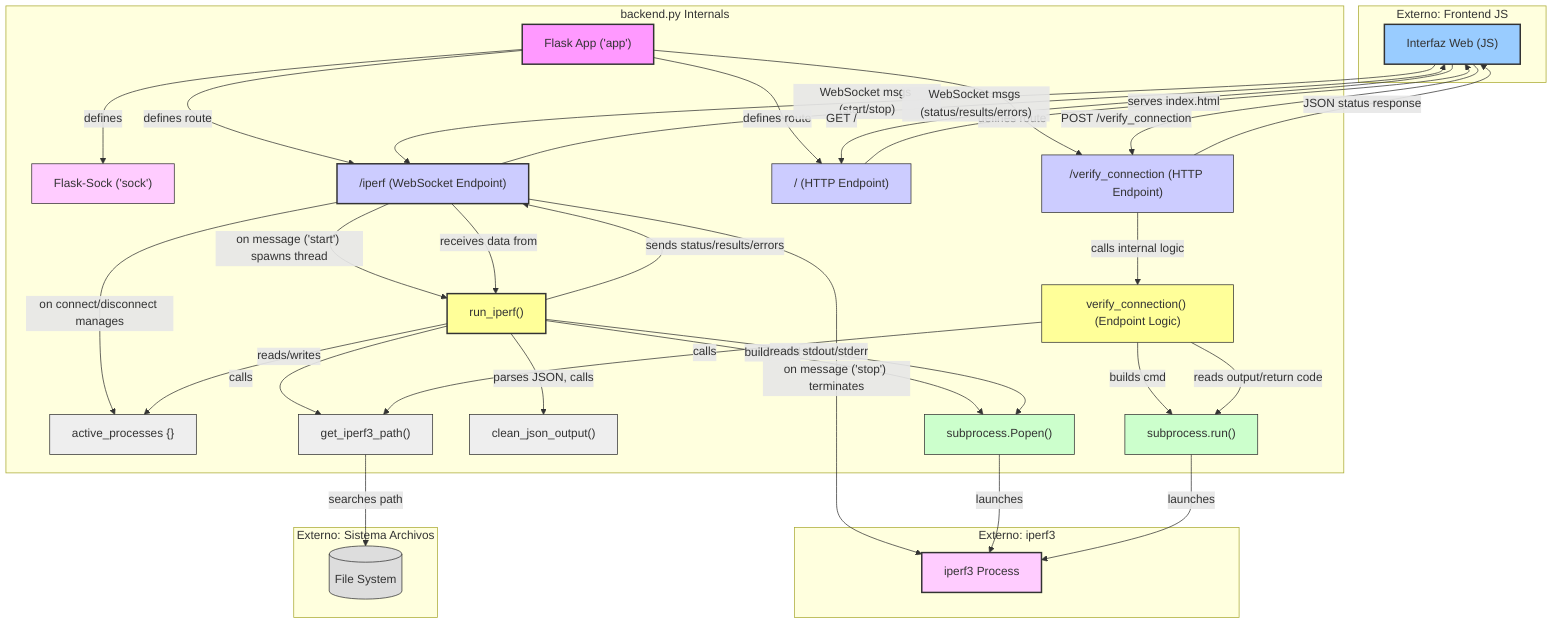graph TD
    %% External components interacting with backend
    subgraph "Externo: Frontend JS"
        direction LR
        FE_JS["Interfaz Web (JS)"]
    end
    subgraph "Externo: iperf3"
        IPERF_PROC["iperf3 Process"]
    end
     subgraph "Externo: Sistema Archivos"
        FS[("File System")]
     end

    %% Backend Internal Components
    subgraph "backend.py Internals"
        direction TB %% Top to Bottom layout inside subgraph

        %% Core Objects
        FLASK_APP["Flask App ('app')"]
        SOCK["Flask-Sock ('sock')"]
        ACTIVE_PROC["active_processes {}"]

        %% Endpoints
        EP_WS["/iperf (WebSocket Endpoint)"]
        EP_HTTP_INDEX["/ (HTTP Endpoint)"]
        EP_HTTP_VERIFY["/verify_connection (HTTP Endpoint)"]

        %% Core Logic Functions
        F_RUN_IPERF["run_iperf()"]
        F_GET_PATH["get_iperf3_path()"]
        F_CLEAN_JSON["clean_json_output()"]
        F_VERIFY_CONN["verify_connection() (Endpoint Logic)"]

        %% Subprocess Handling
        SP_POPEN["subprocess.Popen()"]
        SP_RUN["subprocess.run()"]

        %% Connections: Setup
        FLASK_APP -->|"defines"| SOCK
        FLASK_APP -->|"defines route"| EP_WS
        FLASK_APP -->|"defines route"| EP_HTTP_INDEX
        FLASK_APP -->|"defines route"| EP_HTTP_VERIFY

        %% Connections: WebSocket Flow (/iperf)
        EP_WS -->|"on message ('start') spawns thread"| F_RUN_IPERF
        EP_WS -->|"on message ('stop') terminates"| IPERF_PROC
        EP_WS -->|"on connect/disconnect manages"| ACTIVE_PROC
        EP_WS -->|"receives data from"| F_RUN_IPERF
        F_RUN_IPERF -->|"reads/writes"| ACTIVE_PROC

        %% Connections: run_iperf() Flow
        F_RUN_IPERF -->|"calls"| F_GET_PATH
        F_RUN_IPERF -->|"builds cmd"| SP_POPEN
        F_RUN_IPERF -->|"reads stdout/stderr"| SP_POPEN
        F_RUN_IPERF -->|"parses JSON, calls"| F_CLEAN_JSON
        F_RUN_IPERF -->|"sends status/results/errors"| EP_WS

        %% Connections: verify_connection() Flow
        EP_HTTP_VERIFY -->|"calls internal logic"| F_VERIFY_CONN
        F_VERIFY_CONN -->|"calls"| F_GET_PATH
        F_VERIFY_CONN -->|"builds cmd"| SP_RUN
        F_VERIFY_CONN -->|"reads output/return code"| SP_RUN
        
        %% Connections: Utility Functions
        F_GET_PATH -->|"searches path"| FS

        %% Connections: Subprocess Launch
        SP_POPEN -->|"launches"| IPERF_PROC
        SP_RUN -->|"launches"| IPERF_PROC

    end

    %% External Connections
    FE_JS -->|"WebSocket msgs (start/stop)"| EP_WS
    EP_WS -->|"WebSocket msgs (status/results/errors)"| FE_JS
    
    FE_JS -->|"GET /"| EP_HTTP_INDEX
    EP_HTTP_INDEX -->|"serves index.html"| FE_JS
    
    FE_JS -->|"POST /verify_connection"| EP_HTTP_VERIFY
    EP_HTTP_VERIFY -->|"JSON status response"| FE_JS

    %% Styling
    style FLASK_APP fill:#f9f,stroke:#333,stroke-width:2px
    style SOCK fill:#fcf,stroke:#333,stroke-width:1px
    style EP_WS fill:#ccf,stroke:#333,stroke-width:2px
    style EP_HTTP_INDEX fill:#ccf,stroke:#333,stroke-width:1px
    style EP_HTTP_VERIFY fill:#ccf,stroke:#333,stroke-width:1px
    style F_RUN_IPERF fill:#ff9,stroke:#333,stroke-width:2px
    style F_VERIFY_CONN fill:#ff9,stroke:#333,stroke-width:1px
    style F_GET_PATH fill:#eee,stroke:#333,stroke-width:1px
    style F_CLEAN_JSON fill:#eee,stroke:#333,stroke-width:1px
    style SP_POPEN fill:#cfc,stroke:#333,stroke-width:1px
    style SP_RUN fill:#cfc,stroke:#333,stroke-width:1px
    style ACTIVE_PROC fill:#eee,stroke:#333,stroke-width:1px

    style IPERF_PROC fill:#fcf,stroke:#333,stroke-width:2px
    style FE_JS fill:#9cf,stroke:#333,stroke-width:2px
    style FS fill:#ddd,stroke:#333,stroke-width:1px